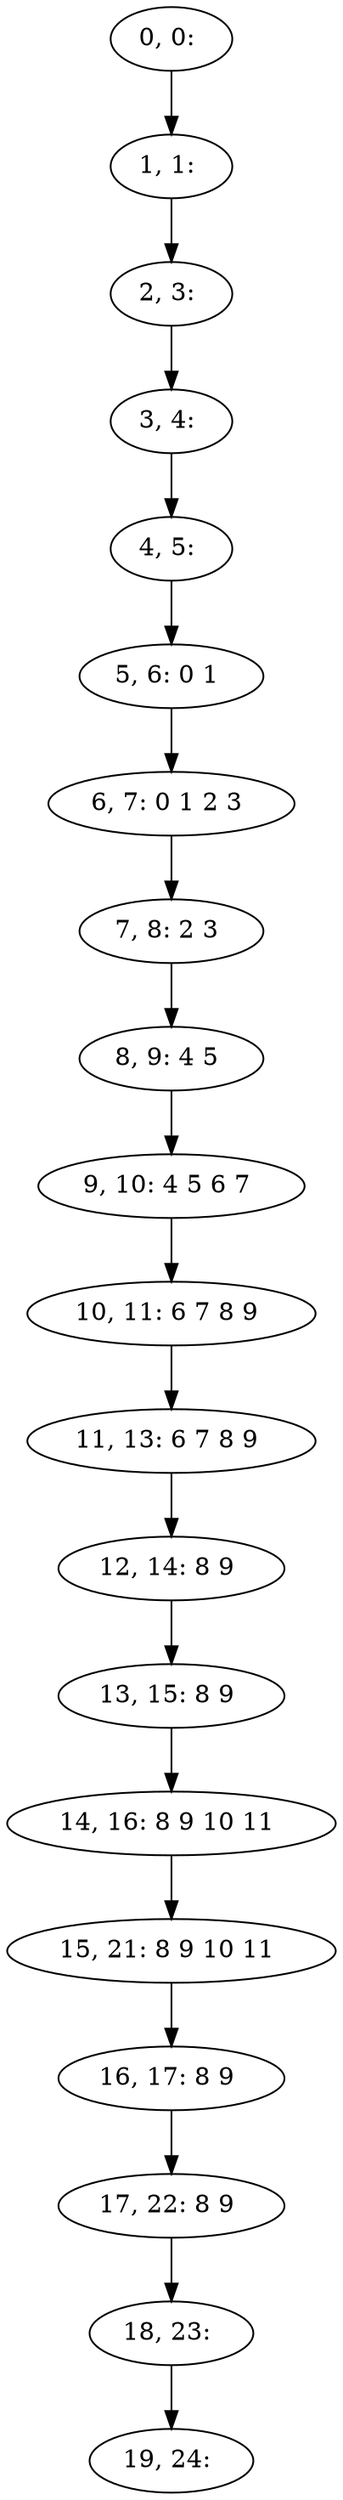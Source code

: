 digraph G {
0[label="0, 0: "];
1[label="1, 1: "];
2[label="2, 3: "];
3[label="3, 4: "];
4[label="4, 5: "];
5[label="5, 6: 0 1 "];
6[label="6, 7: 0 1 2 3 "];
7[label="7, 8: 2 3 "];
8[label="8, 9: 4 5 "];
9[label="9, 10: 4 5 6 7 "];
10[label="10, 11: 6 7 8 9 "];
11[label="11, 13: 6 7 8 9 "];
12[label="12, 14: 8 9 "];
13[label="13, 15: 8 9 "];
14[label="14, 16: 8 9 10 11 "];
15[label="15, 21: 8 9 10 11 "];
16[label="16, 17: 8 9 "];
17[label="17, 22: 8 9 "];
18[label="18, 23: "];
19[label="19, 24: "];
0->1 ;
1->2 ;
2->3 ;
3->4 ;
4->5 ;
5->6 ;
6->7 ;
7->8 ;
8->9 ;
9->10 ;
10->11 ;
11->12 ;
12->13 ;
13->14 ;
14->15 ;
15->16 ;
16->17 ;
17->18 ;
18->19 ;
}
